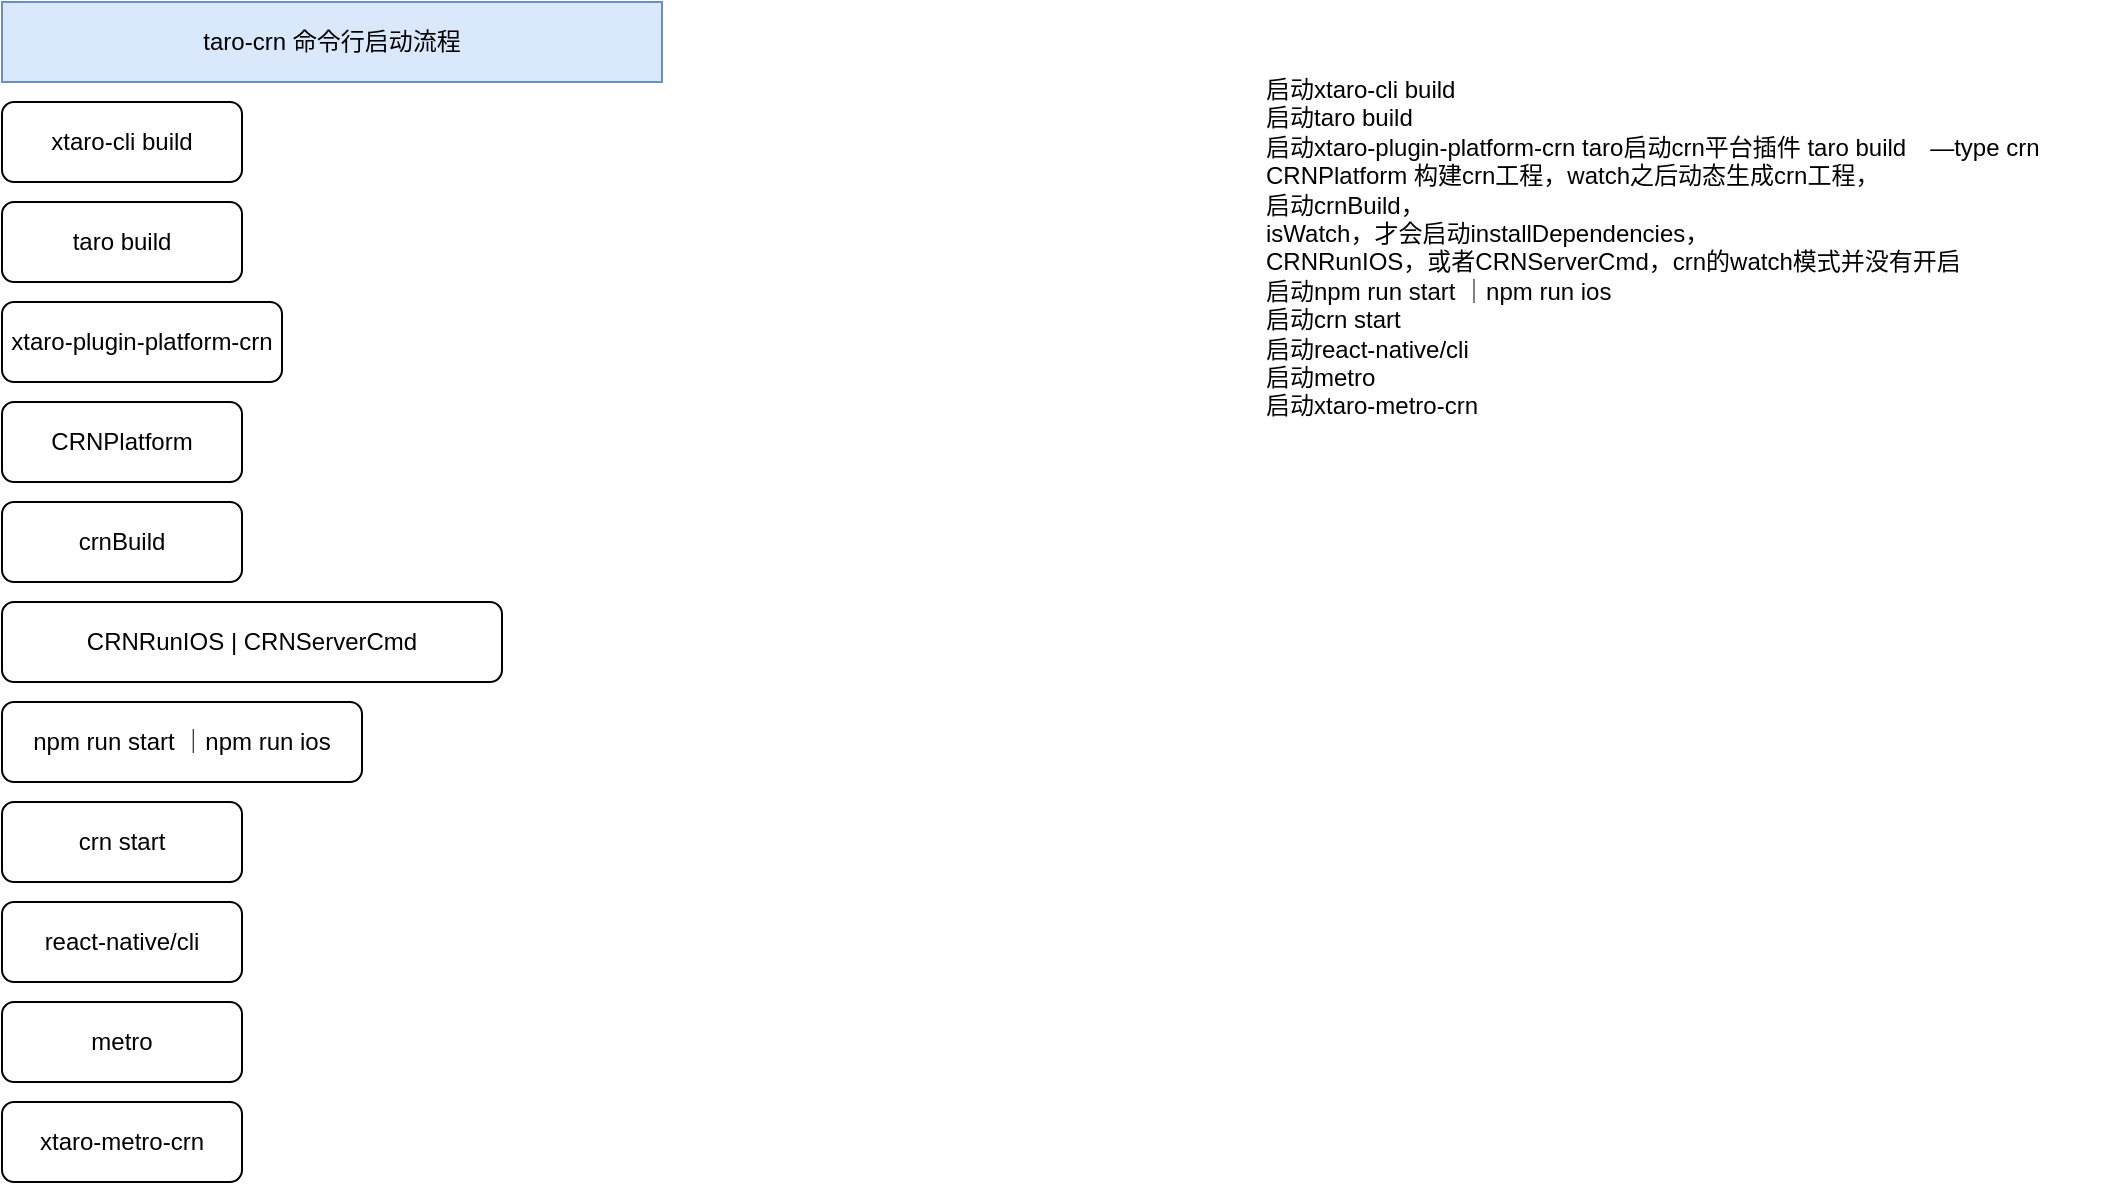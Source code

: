 <mxfile version="20.8.20" type="github">
  <diagram id="C5RBs43oDa-KdzZeNtuy" name="Page-1">
    <mxGraphModel dx="1026" dy="608" grid="1" gridSize="10" guides="1" tooltips="1" connect="1" arrows="1" fold="1" page="1" pageScale="1" pageWidth="827" pageHeight="1169" math="0" shadow="0">
      <root>
        <mxCell id="WIyWlLk6GJQsqaUBKTNV-0" />
        <mxCell id="WIyWlLk6GJQsqaUBKTNV-1" parent="WIyWlLk6GJQsqaUBKTNV-0" />
        <mxCell id="WIyWlLk6GJQsqaUBKTNV-3" value="xtaro-cli build" style="rounded=1;whiteSpace=wrap;html=1;fontSize=12;glass=0;strokeWidth=1;shadow=0;" parent="WIyWlLk6GJQsqaUBKTNV-1" vertex="1">
          <mxGeometry x="160" y="100" width="120" height="40" as="geometry" />
        </mxCell>
        <mxCell id="WIyWlLk6GJQsqaUBKTNV-7" value="taro build" style="rounded=1;whiteSpace=wrap;html=1;fontSize=12;glass=0;strokeWidth=1;shadow=0;" parent="WIyWlLk6GJQsqaUBKTNV-1" vertex="1">
          <mxGeometry x="160" y="150" width="120" height="40" as="geometry" />
        </mxCell>
        <mxCell id="WIyWlLk6GJQsqaUBKTNV-11" value="npm run start ｜npm run ios" style="rounded=1;whiteSpace=wrap;html=1;fontSize=12;glass=0;strokeWidth=1;shadow=0;" parent="WIyWlLk6GJQsqaUBKTNV-1" vertex="1">
          <mxGeometry x="160" y="400" width="180" height="40" as="geometry" />
        </mxCell>
        <mxCell id="eF_jEQHlOAPuzvdtLc7K-0" value="启动xtaro-cli build&#xa;启动taro build&#xa;启动xtaro-plugin-platform-crn taro启动crn平台插件 taro build　—type crn&#xa;CRNPlatform 构建crn工程，watch之后动态生成crn工程，&#xa;启动crnBuild，&#xa;isWatch，才会启动installDependencies，&#xa;CRNRunIOS，或者CRNServerCmd，crn的watch模式并没有开启&#xa;启动npm run start ｜npm run ios&#xa;启动crn start&#xa;启动react-native/cli&#xa;启动metro&#xa;启动xtaro-metro-crn" style="text;whiteSpace=wrap;html=1;" vertex="1" parent="WIyWlLk6GJQsqaUBKTNV-1">
          <mxGeometry x="790" y="80" width="420" height="200" as="geometry" />
        </mxCell>
        <mxCell id="eF_jEQHlOAPuzvdtLc7K-1" value="crn start" style="rounded=1;whiteSpace=wrap;html=1;fontSize=12;glass=0;strokeWidth=1;shadow=0;" vertex="1" parent="WIyWlLk6GJQsqaUBKTNV-1">
          <mxGeometry x="160" y="450" width="120" height="40" as="geometry" />
        </mxCell>
        <mxCell id="eF_jEQHlOAPuzvdtLc7K-2" value="xtaro-plugin-platform-crn" style="rounded=1;whiteSpace=wrap;html=1;fontSize=12;glass=0;strokeWidth=1;shadow=0;" vertex="1" parent="WIyWlLk6GJQsqaUBKTNV-1">
          <mxGeometry x="160" y="200" width="140" height="40" as="geometry" />
        </mxCell>
        <mxCell id="eF_jEQHlOAPuzvdtLc7K-3" value="CRNPlatform" style="rounded=1;whiteSpace=wrap;html=1;fontSize=12;glass=0;strokeWidth=1;shadow=0;" vertex="1" parent="WIyWlLk6GJQsqaUBKTNV-1">
          <mxGeometry x="160" y="250" width="120" height="40" as="geometry" />
        </mxCell>
        <mxCell id="eF_jEQHlOAPuzvdtLc7K-4" value="crnBuild" style="rounded=1;whiteSpace=wrap;html=1;fontSize=12;glass=0;strokeWidth=1;shadow=0;" vertex="1" parent="WIyWlLk6GJQsqaUBKTNV-1">
          <mxGeometry x="160" y="300" width="120" height="40" as="geometry" />
        </mxCell>
        <mxCell id="eF_jEQHlOAPuzvdtLc7K-5" value="CRNRunIOS | CRNServerCmd" style="rounded=1;whiteSpace=wrap;html=1;fontSize=12;glass=0;strokeWidth=1;shadow=0;" vertex="1" parent="WIyWlLk6GJQsqaUBKTNV-1">
          <mxGeometry x="160" y="350" width="250" height="40" as="geometry" />
        </mxCell>
        <mxCell id="eF_jEQHlOAPuzvdtLc7K-7" value="react-native/cli" style="rounded=1;whiteSpace=wrap;html=1;fontSize=12;glass=0;strokeWidth=1;shadow=0;" vertex="1" parent="WIyWlLk6GJQsqaUBKTNV-1">
          <mxGeometry x="160" y="500" width="120" height="40" as="geometry" />
        </mxCell>
        <mxCell id="eF_jEQHlOAPuzvdtLc7K-8" value="metro" style="rounded=1;whiteSpace=wrap;html=1;fontSize=12;glass=0;strokeWidth=1;shadow=0;" vertex="1" parent="WIyWlLk6GJQsqaUBKTNV-1">
          <mxGeometry x="160" y="550" width="120" height="40" as="geometry" />
        </mxCell>
        <mxCell id="eF_jEQHlOAPuzvdtLc7K-9" value="xtaro-metro-crn" style="rounded=1;whiteSpace=wrap;html=1;fontSize=12;glass=0;strokeWidth=1;shadow=0;" vertex="1" parent="WIyWlLk6GJQsqaUBKTNV-1">
          <mxGeometry x="160" y="600" width="120" height="40" as="geometry" />
        </mxCell>
        <mxCell id="eF_jEQHlOAPuzvdtLc7K-10" value="taro-crn 命令行启动流程" style="whiteSpace=wrap;html=1;fillColor=#dae8fc;strokeColor=#6c8ebf;" vertex="1" parent="WIyWlLk6GJQsqaUBKTNV-1">
          <mxGeometry x="160" y="50" width="330" height="40" as="geometry" />
        </mxCell>
      </root>
    </mxGraphModel>
  </diagram>
</mxfile>
